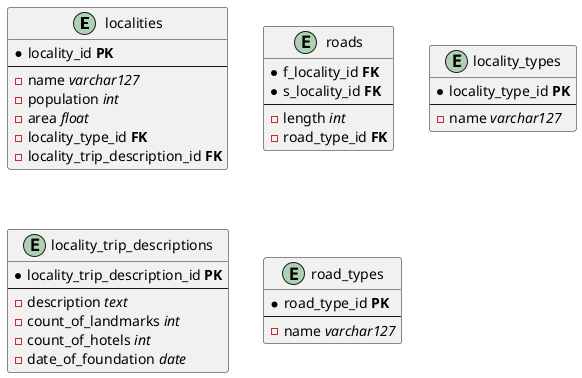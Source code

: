 @startuml Model of database

entity localities {
    * locality_id **PK**
    ---
    - name //varchar127//
    - population //int//
    - area //float//
    - locality_type_id **FK**
    - locality_trip_description_id **FK**
}

entity roads {
    * f_locality_id **FK**
    * s_locality_id **FK**
    ---
    - length //int//
    - road_type_id **FK**
}

entity locality_types {
    * locality_type_id **PK**
    ---
    - name //varchar127//
}

entity locality_trip_descriptions {
    * locality_trip_description_id **PK**
    ---
    - description //text//
    - count_of_landmarks //int//
    - count_of_hotels //int//
    - date_of_foundation //date//
}

entity road_types {
    * road_type_id **PK**
    ---
    - name //varchar127//
}

' localities }o..o{ roads

' localities ||..o{ locality_types
' localities ||..o{ locality_trip_descriptions

' roads ||..o| road_types

@enduml
